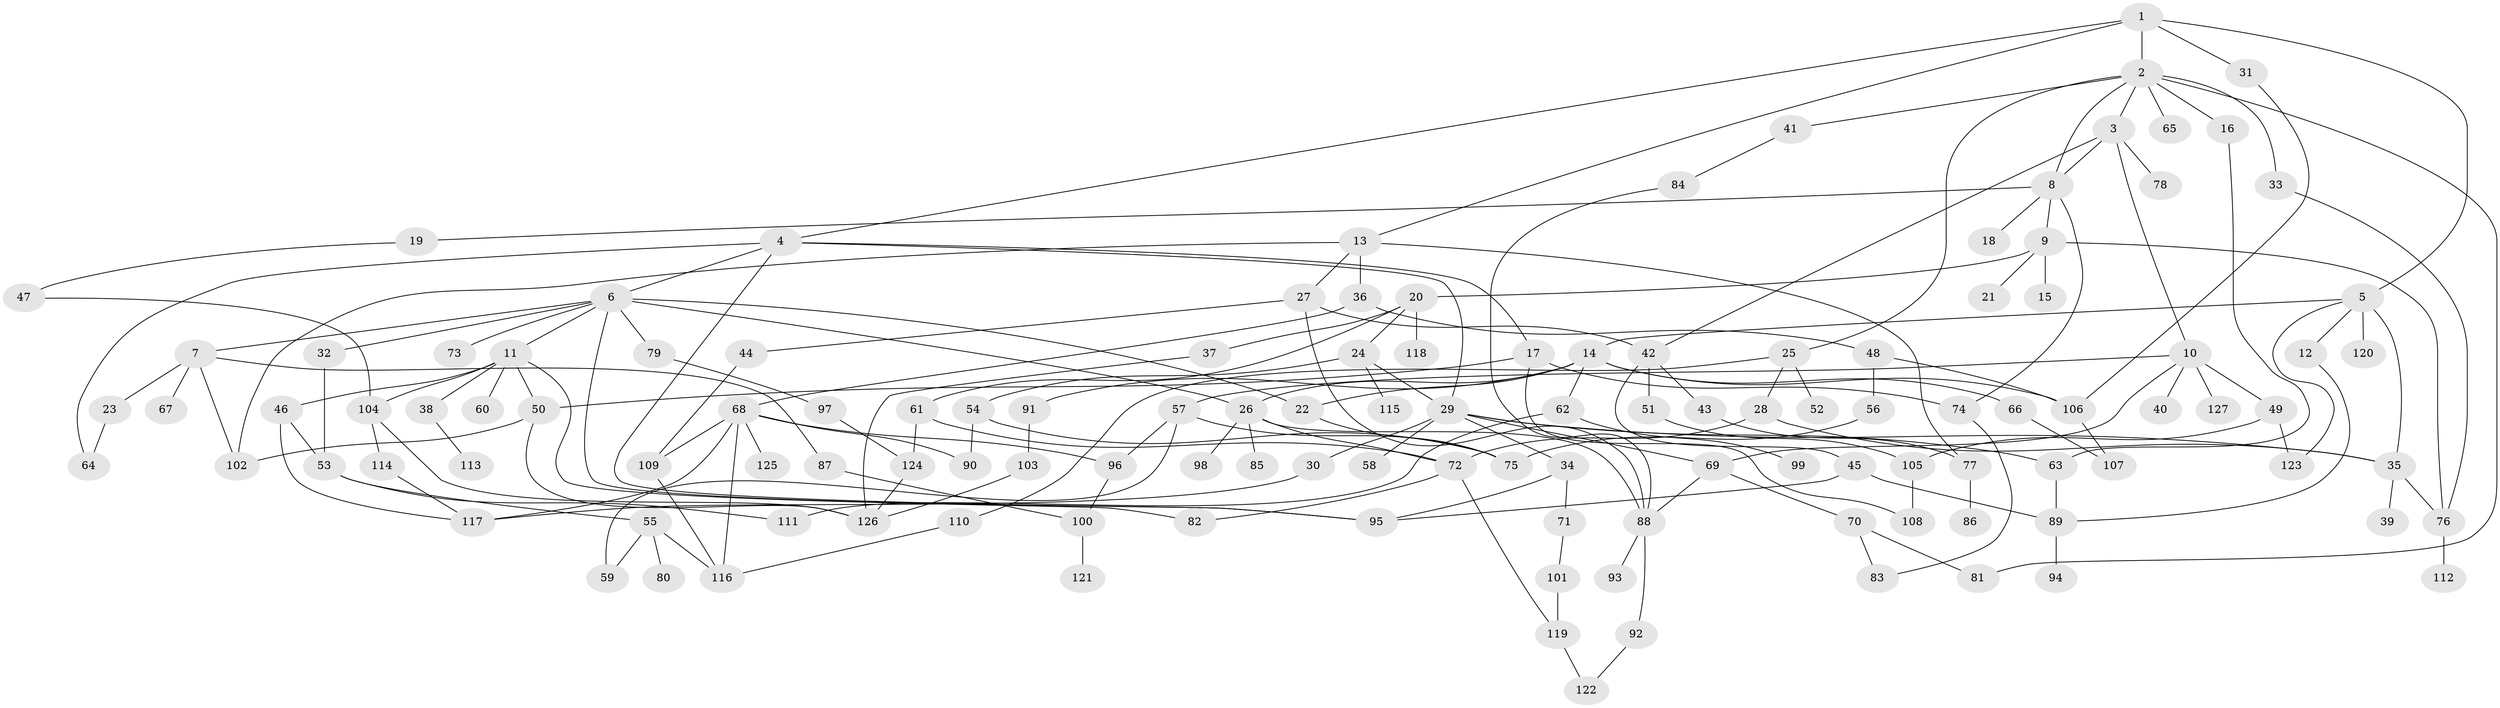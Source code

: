 // coarse degree distribution, {25: 0.02, 13: 0.02, 7: 0.06, 16: 0.02, 5: 0.02, 1: 0.34, 4: 0.1, 2: 0.3, 3: 0.08, 9: 0.02, 8: 0.02}
// Generated by graph-tools (version 1.1) at 2025/16/03/04/25 18:16:51]
// undirected, 127 vertices, 186 edges
graph export_dot {
graph [start="1"]
  node [color=gray90,style=filled];
  1;
  2;
  3;
  4;
  5;
  6;
  7;
  8;
  9;
  10;
  11;
  12;
  13;
  14;
  15;
  16;
  17;
  18;
  19;
  20;
  21;
  22;
  23;
  24;
  25;
  26;
  27;
  28;
  29;
  30;
  31;
  32;
  33;
  34;
  35;
  36;
  37;
  38;
  39;
  40;
  41;
  42;
  43;
  44;
  45;
  46;
  47;
  48;
  49;
  50;
  51;
  52;
  53;
  54;
  55;
  56;
  57;
  58;
  59;
  60;
  61;
  62;
  63;
  64;
  65;
  66;
  67;
  68;
  69;
  70;
  71;
  72;
  73;
  74;
  75;
  76;
  77;
  78;
  79;
  80;
  81;
  82;
  83;
  84;
  85;
  86;
  87;
  88;
  89;
  90;
  91;
  92;
  93;
  94;
  95;
  96;
  97;
  98;
  99;
  100;
  101;
  102;
  103;
  104;
  105;
  106;
  107;
  108;
  109;
  110;
  111;
  112;
  113;
  114;
  115;
  116;
  117;
  118;
  119;
  120;
  121;
  122;
  123;
  124;
  125;
  126;
  127;
  1 -- 2;
  1 -- 4;
  1 -- 5;
  1 -- 13;
  1 -- 31;
  2 -- 3;
  2 -- 16;
  2 -- 25;
  2 -- 33;
  2 -- 41;
  2 -- 65;
  2 -- 81;
  2 -- 8;
  3 -- 8;
  3 -- 10;
  3 -- 42;
  3 -- 78;
  4 -- 6;
  4 -- 17;
  4 -- 29;
  4 -- 64;
  4 -- 95;
  5 -- 12;
  5 -- 14;
  5 -- 120;
  5 -- 35;
  5 -- 123;
  6 -- 7;
  6 -- 11;
  6 -- 32;
  6 -- 73;
  6 -- 79;
  6 -- 26;
  6 -- 95;
  6 -- 22;
  7 -- 23;
  7 -- 67;
  7 -- 87;
  7 -- 102;
  8 -- 9;
  8 -- 18;
  8 -- 19;
  8 -- 74;
  9 -- 15;
  9 -- 20;
  9 -- 21;
  9 -- 76;
  10 -- 40;
  10 -- 49;
  10 -- 57;
  10 -- 127;
  10 -- 69;
  11 -- 38;
  11 -- 46;
  11 -- 50;
  11 -- 60;
  11 -- 82;
  11 -- 104;
  12 -- 89;
  13 -- 27;
  13 -- 36;
  13 -- 77;
  13 -- 102;
  14 -- 22;
  14 -- 26;
  14 -- 62;
  14 -- 66;
  14 -- 91;
  14 -- 106;
  16 -- 63;
  17 -- 74;
  17 -- 108;
  17 -- 50;
  19 -- 47;
  20 -- 24;
  20 -- 37;
  20 -- 61;
  20 -- 118;
  22 -- 75;
  23 -- 64;
  24 -- 54;
  24 -- 115;
  24 -- 29;
  25 -- 28;
  25 -- 52;
  25 -- 110;
  26 -- 85;
  26 -- 98;
  26 -- 72;
  26 -- 88;
  27 -- 44;
  27 -- 88;
  27 -- 42;
  28 -- 72;
  28 -- 35;
  29 -- 30;
  29 -- 34;
  29 -- 35;
  29 -- 58;
  29 -- 63;
  29 -- 69;
  30 -- 117;
  31 -- 106;
  32 -- 53;
  33 -- 76;
  34 -- 71;
  34 -- 95;
  35 -- 39;
  35 -- 76;
  36 -- 48;
  36 -- 68;
  37 -- 126;
  38 -- 113;
  41 -- 84;
  42 -- 43;
  42 -- 45;
  42 -- 51;
  43 -- 77;
  44 -- 109;
  45 -- 95;
  45 -- 89;
  46 -- 53;
  46 -- 117;
  47 -- 104;
  48 -- 56;
  48 -- 106;
  49 -- 123;
  49 -- 105;
  50 -- 126;
  50 -- 102;
  51 -- 105;
  53 -- 55;
  53 -- 111;
  54 -- 90;
  54 -- 75;
  55 -- 59;
  55 -- 80;
  55 -- 116;
  56 -- 75;
  57 -- 75;
  57 -- 96;
  57 -- 59;
  61 -- 124;
  61 -- 72;
  62 -- 99;
  62 -- 111;
  63 -- 89;
  66 -- 107;
  68 -- 109;
  68 -- 125;
  68 -- 96;
  68 -- 116;
  68 -- 90;
  68 -- 117;
  69 -- 70;
  69 -- 88;
  70 -- 83;
  70 -- 81;
  71 -- 101;
  72 -- 119;
  72 -- 82;
  74 -- 83;
  76 -- 112;
  77 -- 86;
  79 -- 97;
  84 -- 88;
  87 -- 100;
  88 -- 92;
  88 -- 93;
  89 -- 94;
  91 -- 103;
  92 -- 122;
  96 -- 100;
  97 -- 124;
  100 -- 121;
  101 -- 119;
  103 -- 126;
  104 -- 114;
  104 -- 126;
  105 -- 108;
  106 -- 107;
  109 -- 116;
  110 -- 116;
  114 -- 117;
  119 -- 122;
  124 -- 126;
}
